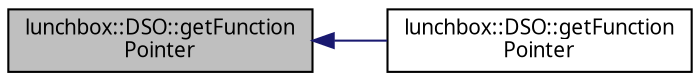 digraph "lunchbox::DSO::getFunctionPointer"
{
  edge [fontname="Sans",fontsize="10",labelfontname="Sans",labelfontsize="10"];
  node [fontname="Sans",fontsize="10",shape=record];
  rankdir="LR";
  Node1 [label="lunchbox::DSO::getFunction\lPointer",height=0.2,width=0.4,color="black", fillcolor="grey75", style="filled" fontcolor="black"];
  Node1 -> Node2 [dir="back",color="midnightblue",fontsize="10",style="solid",fontname="Sans"];
  Node2 [label="lunchbox::DSO::getFunction\lPointer",height=0.2,width=0.4,color="black", fillcolor="white", style="filled",URL="$classlunchbox_1_1_d_s_o.html#a2c6c1f5d87269ceef348bbafb12cb638"];
}
